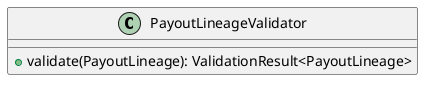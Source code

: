 @startuml

    class PayoutLineageValidator [[PayoutLineageValidator.html]] {
        +validate(PayoutLineage): ValidationResult<PayoutLineage>
    }

@enduml

